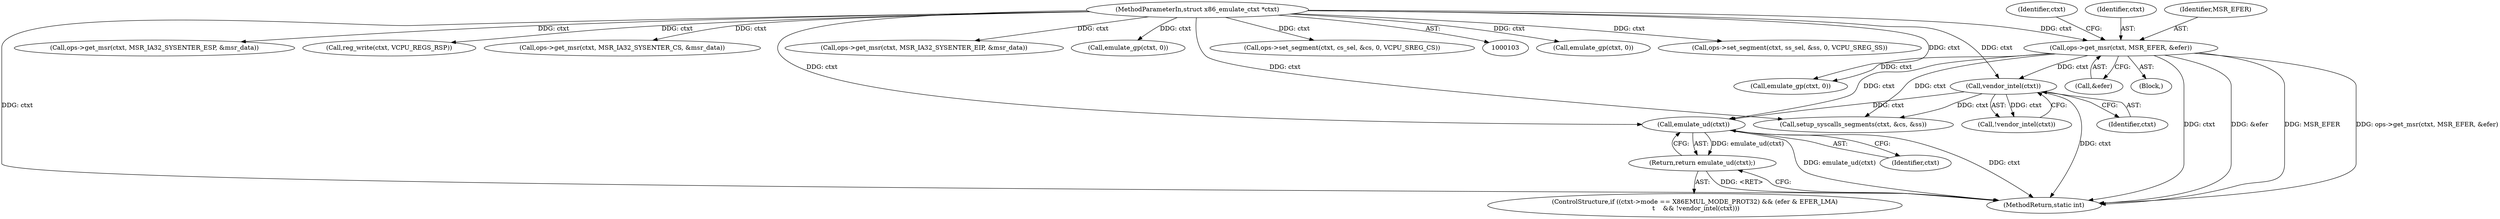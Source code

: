 digraph "0_linux_f3747379accba8e95d70cec0eae0582c8c182050@pointer" {
"1000151" [label="(Call,emulate_ud(ctxt))"];
"1000148" [label="(Call,vendor_intel(ctxt))"];
"1000121" [label="(Call,ops->get_msr(ctxt, MSR_EFER, &efer))"];
"1000104" [label="(MethodParameterIn,struct x86_emulate_ctxt *ctxt)"];
"1000150" [label="(Return,return emulate_ud(ctxt);)"];
"1000161" [label="(Call,setup_syscalls_segments(ctxt, &cs, &ss))"];
"1000104" [label="(MethodParameterIn,struct x86_emulate_ctxt *ctxt)"];
"1000149" [label="(Identifier,ctxt)"];
"1000195" [label="(Call,emulate_gp(ctxt, 0))"];
"1000253" [label="(Call,ops->set_segment(ctxt, ss_sel, &ss, 0, VCPU_SREG_SS))"];
"1000270" [label="(Call,ops->get_msr(ctxt, MSR_IA32_SYSENTER_ESP, &msr_data))"];
"1000122" [label="(Identifier,ctxt)"];
"1000123" [label="(Identifier,MSR_EFER)"];
"1000150" [label="(Return,return emulate_ud(ctxt);)"];
"1000136" [label="(ControlStructure,if ((ctxt->mode == X86EMUL_MODE_PROT32) && (efer & EFER_LMA)\n \t    && !vendor_intel(ctxt)))"];
"1000152" [label="(Identifier,ctxt)"];
"1000151" [label="(Call,emulate_ud(ctxt))"];
"1000277" [label="(Call,reg_write(ctxt, VCPU_REGS_RSP))"];
"1000129" [label="(Identifier,ctxt)"];
"1000167" [label="(Call,ops->get_msr(ctxt, MSR_IA32_SYSENTER_CS, &msr_data))"];
"1000260" [label="(Call,ops->get_msr(ctxt, MSR_IA32_SYSENTER_EIP, &msr_data))"];
"1000124" [label="(Call,&efer)"];
"1000148" [label="(Call,vendor_intel(ctxt))"];
"1000147" [label="(Call,!vendor_intel(ctxt))"];
"1000185" [label="(Call,emulate_gp(ctxt, 0))"];
"1000121" [label="(Call,ops->get_msr(ctxt, MSR_EFER, &efer))"];
"1000283" [label="(MethodReturn,static int)"];
"1000133" [label="(Call,emulate_gp(ctxt, 0))"];
"1000105" [label="(Block,)"];
"1000246" [label="(Call,ops->set_segment(ctxt, cs_sel, &cs, 0, VCPU_SREG_CS))"];
"1000151" -> "1000150"  [label="AST: "];
"1000151" -> "1000152"  [label="CFG: "];
"1000152" -> "1000151"  [label="AST: "];
"1000150" -> "1000151"  [label="CFG: "];
"1000151" -> "1000283"  [label="DDG: emulate_ud(ctxt)"];
"1000151" -> "1000283"  [label="DDG: ctxt"];
"1000151" -> "1000150"  [label="DDG: emulate_ud(ctxt)"];
"1000148" -> "1000151"  [label="DDG: ctxt"];
"1000121" -> "1000151"  [label="DDG: ctxt"];
"1000104" -> "1000151"  [label="DDG: ctxt"];
"1000148" -> "1000147"  [label="AST: "];
"1000148" -> "1000149"  [label="CFG: "];
"1000149" -> "1000148"  [label="AST: "];
"1000147" -> "1000148"  [label="CFG: "];
"1000148" -> "1000283"  [label="DDG: ctxt"];
"1000148" -> "1000147"  [label="DDG: ctxt"];
"1000121" -> "1000148"  [label="DDG: ctxt"];
"1000104" -> "1000148"  [label="DDG: ctxt"];
"1000148" -> "1000161"  [label="DDG: ctxt"];
"1000121" -> "1000105"  [label="AST: "];
"1000121" -> "1000124"  [label="CFG: "];
"1000122" -> "1000121"  [label="AST: "];
"1000123" -> "1000121"  [label="AST: "];
"1000124" -> "1000121"  [label="AST: "];
"1000129" -> "1000121"  [label="CFG: "];
"1000121" -> "1000283"  [label="DDG: MSR_EFER"];
"1000121" -> "1000283"  [label="DDG: ops->get_msr(ctxt, MSR_EFER, &efer)"];
"1000121" -> "1000283"  [label="DDG: ctxt"];
"1000121" -> "1000283"  [label="DDG: &efer"];
"1000104" -> "1000121"  [label="DDG: ctxt"];
"1000121" -> "1000133"  [label="DDG: ctxt"];
"1000121" -> "1000161"  [label="DDG: ctxt"];
"1000104" -> "1000103"  [label="AST: "];
"1000104" -> "1000283"  [label="DDG: ctxt"];
"1000104" -> "1000133"  [label="DDG: ctxt"];
"1000104" -> "1000161"  [label="DDG: ctxt"];
"1000104" -> "1000167"  [label="DDG: ctxt"];
"1000104" -> "1000185"  [label="DDG: ctxt"];
"1000104" -> "1000195"  [label="DDG: ctxt"];
"1000104" -> "1000246"  [label="DDG: ctxt"];
"1000104" -> "1000253"  [label="DDG: ctxt"];
"1000104" -> "1000260"  [label="DDG: ctxt"];
"1000104" -> "1000270"  [label="DDG: ctxt"];
"1000104" -> "1000277"  [label="DDG: ctxt"];
"1000150" -> "1000136"  [label="AST: "];
"1000283" -> "1000150"  [label="CFG: "];
"1000150" -> "1000283"  [label="DDG: <RET>"];
}
